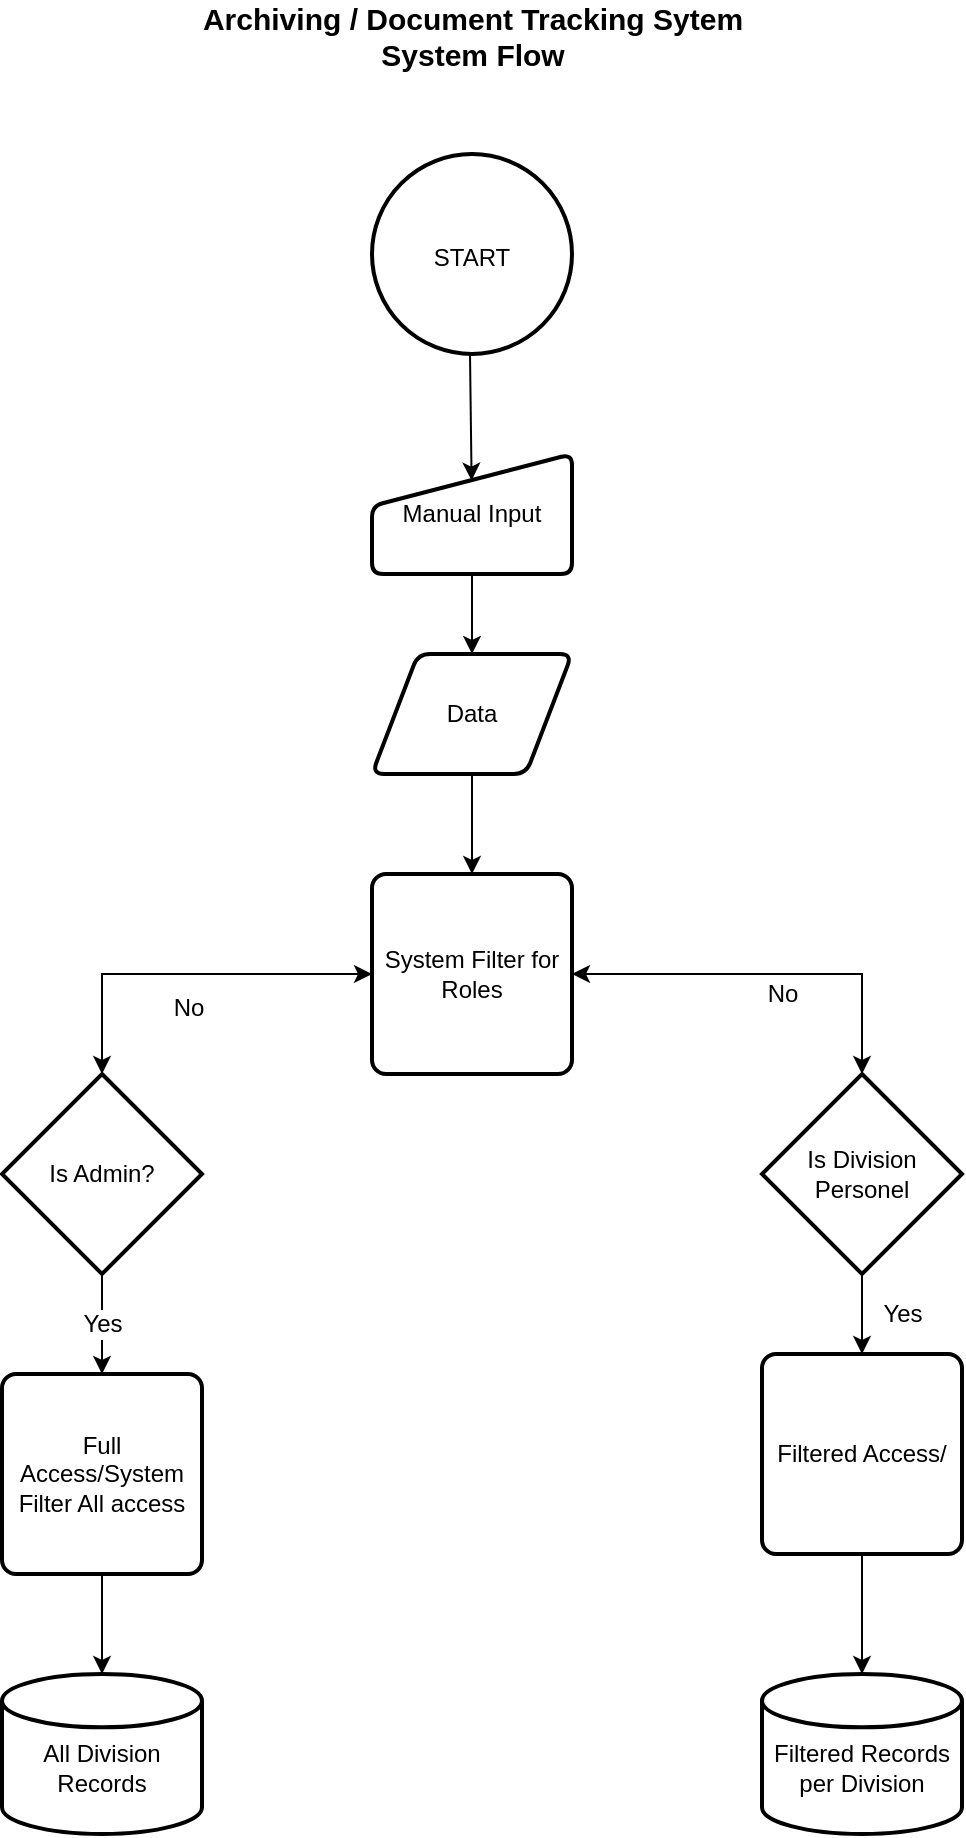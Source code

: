 <mxfile version="16.2.7" type="github"><diagram id="YdIZanKLmXwDBbqSDczY" name="Page-1"><mxGraphModel dx="1424" dy="776" grid="1" gridSize="10" guides="1" tooltips="1" connect="1" arrows="1" fold="1" page="1" pageScale="1" pageWidth="850" pageHeight="1100" math="0" shadow="0"><root><mxCell id="0"/><mxCell id="1" parent="0"/><mxCell id="pRbmmeZIC94oiXIY9vB7-1" value="&lt;b&gt;&lt;font style=&quot;font-size: 15px&quot;&gt;Archiving / Document Tracking Sytem&lt;br&gt;System Flow&lt;br&gt;&lt;br&gt;&lt;/font&gt;&lt;/b&gt;" style="text;html=1;resizable=0;autosize=1;align=center;verticalAlign=middle;points=[];fillColor=none;strokeColor=none;rounded=0;" vertex="1" parent="1"><mxGeometry x="280" y="35" width="290" height="50" as="geometry"/></mxCell><mxCell id="pRbmmeZIC94oiXIY9vB7-2" value="&lt;font style=&quot;font-size: 12px&quot;&gt;START&lt;/font&gt;" style="strokeWidth=2;html=1;shape=mxgraph.flowchart.start_2;whiteSpace=wrap;fontSize=15;" vertex="1" parent="1"><mxGeometry x="375" y="110" width="100" height="100" as="geometry"/></mxCell><mxCell id="pRbmmeZIC94oiXIY9vB7-3" value="Manual Input" style="html=1;strokeWidth=2;shape=manualInput;whiteSpace=wrap;rounded=1;size=26;arcSize=11;fontSize=12;" vertex="1" parent="1"><mxGeometry x="375" y="260" width="100" height="60" as="geometry"/></mxCell><mxCell id="pRbmmeZIC94oiXIY9vB7-4" value="" style="endArrow=classic;html=1;rounded=0;fontSize=12;entryX=0.498;entryY=0.221;entryDx=0;entryDy=0;entryPerimeter=0;" edge="1" parent="1" target="pRbmmeZIC94oiXIY9vB7-3"><mxGeometry width="50" height="50" relative="1" as="geometry"><mxPoint x="424" y="210" as="sourcePoint"/><mxPoint x="424" y="260" as="targetPoint"/></mxGeometry></mxCell><mxCell id="pRbmmeZIC94oiXIY9vB7-5" value="Data" style="shape=parallelogram;html=1;strokeWidth=2;perimeter=parallelogramPerimeter;whiteSpace=wrap;rounded=1;arcSize=12;size=0.23;fontSize=12;" vertex="1" parent="1"><mxGeometry x="375" y="360" width="100" height="60" as="geometry"/></mxCell><mxCell id="pRbmmeZIC94oiXIY9vB7-6" value="" style="endArrow=classic;html=1;rounded=0;fontSize=12;exitX=0.5;exitY=1;exitDx=0;exitDy=0;entryX=0.5;entryY=0;entryDx=0;entryDy=0;" edge="1" parent="1" source="pRbmmeZIC94oiXIY9vB7-3" target="pRbmmeZIC94oiXIY9vB7-5"><mxGeometry width="50" height="50" relative="1" as="geometry"><mxPoint x="434" y="220" as="sourcePoint"/><mxPoint x="434.625" y="270" as="targetPoint"/></mxGeometry></mxCell><mxCell id="pRbmmeZIC94oiXIY9vB7-7" value="System Filter for Roles&lt;br&gt;" style="rounded=1;whiteSpace=wrap;html=1;absoluteArcSize=1;arcSize=14;strokeWidth=2;fontSize=12;" vertex="1" parent="1"><mxGeometry x="375" y="470" width="100" height="100" as="geometry"/></mxCell><mxCell id="pRbmmeZIC94oiXIY9vB7-10" value="" style="endArrow=classic;html=1;rounded=0;fontSize=12;exitX=0.5;exitY=1;exitDx=0;exitDy=0;entryX=0.5;entryY=0;entryDx=0;entryDy=0;" edge="1" parent="1" source="pRbmmeZIC94oiXIY9vB7-5" target="pRbmmeZIC94oiXIY9vB7-7"><mxGeometry width="50" height="50" relative="1" as="geometry"><mxPoint x="435" y="330" as="sourcePoint"/><mxPoint x="435" y="370" as="targetPoint"/></mxGeometry></mxCell><mxCell id="pRbmmeZIC94oiXIY9vB7-23" value="Yes" style="edgeStyle=orthogonalEdgeStyle;rounded=0;orthogonalLoop=1;jettySize=auto;html=1;exitX=0.5;exitY=1;exitDx=0;exitDy=0;exitPerimeter=0;entryX=0.5;entryY=0;entryDx=0;entryDy=0;fontSize=12;" edge="1" parent="1" source="pRbmmeZIC94oiXIY9vB7-11" target="pRbmmeZIC94oiXIY9vB7-15"><mxGeometry relative="1" as="geometry"/></mxCell><mxCell id="pRbmmeZIC94oiXIY9vB7-11" value="Is Admin?" style="strokeWidth=2;html=1;shape=mxgraph.flowchart.decision;whiteSpace=wrap;fontSize=12;" vertex="1" parent="1"><mxGeometry x="190" y="570" width="100" height="100" as="geometry"/></mxCell><mxCell id="pRbmmeZIC94oiXIY9vB7-33" style="edgeStyle=orthogonalEdgeStyle;rounded=0;orthogonalLoop=1;jettySize=auto;html=1;exitX=0.5;exitY=1;exitDx=0;exitDy=0;entryX=0.5;entryY=0;entryDx=0;entryDy=0;entryPerimeter=0;fontSize=12;" edge="1" parent="1" source="pRbmmeZIC94oiXIY9vB7-15" target="pRbmmeZIC94oiXIY9vB7-17"><mxGeometry relative="1" as="geometry"/></mxCell><mxCell id="pRbmmeZIC94oiXIY9vB7-15" value="Full Access/System Filter All access" style="rounded=1;whiteSpace=wrap;html=1;absoluteArcSize=1;arcSize=14;strokeWidth=2;fontSize=12;" vertex="1" parent="1"><mxGeometry x="190" y="720" width="100" height="100" as="geometry"/></mxCell><mxCell id="pRbmmeZIC94oiXIY9vB7-17" value="&lt;br&gt;All Division Records" style="strokeWidth=2;html=1;shape=mxgraph.flowchart.database;whiteSpace=wrap;fontSize=12;" vertex="1" parent="1"><mxGeometry x="190" y="870" width="100" height="80" as="geometry"/></mxCell><mxCell id="pRbmmeZIC94oiXIY9vB7-24" value="No" style="endArrow=classic;startArrow=classic;html=1;rounded=0;fontSize=12;exitX=0.5;exitY=0;exitDx=0;exitDy=0;exitPerimeter=0;entryX=0;entryY=0.5;entryDx=0;entryDy=0;" edge="1" parent="1" source="pRbmmeZIC94oiXIY9vB7-11" target="pRbmmeZIC94oiXIY9vB7-7"><mxGeometry x="0.006" y="-17" width="50" height="50" relative="1" as="geometry"><mxPoint x="240" y="560" as="sourcePoint"/><mxPoint x="370" y="520" as="targetPoint"/><Array as="points"><mxPoint x="240" y="520"/><mxPoint x="320" y="520"/></Array><mxPoint as="offset"/></mxGeometry></mxCell><mxCell id="pRbmmeZIC94oiXIY9vB7-29" value="Yes&lt;br&gt;" style="edgeStyle=orthogonalEdgeStyle;rounded=0;orthogonalLoop=1;jettySize=auto;html=1;exitX=0.5;exitY=1;exitDx=0;exitDy=0;exitPerimeter=0;fontSize=12;" edge="1" parent="1" source="pRbmmeZIC94oiXIY9vB7-25" target="pRbmmeZIC94oiXIY9vB7-28"><mxGeometry y="20" relative="1" as="geometry"><mxPoint as="offset"/></mxGeometry></mxCell><mxCell id="pRbmmeZIC94oiXIY9vB7-25" value="Is Division&lt;br&gt;Personel" style="strokeWidth=2;html=1;shape=mxgraph.flowchart.decision;whiteSpace=wrap;fontSize=12;" vertex="1" parent="1"><mxGeometry x="570" y="570" width="100" height="100" as="geometry"/></mxCell><mxCell id="pRbmmeZIC94oiXIY9vB7-27" value="No" style="endArrow=classic;startArrow=classic;html=1;rounded=0;fontSize=12;entryX=0.5;entryY=0;entryDx=0;entryDy=0;entryPerimeter=0;exitX=1;exitY=0.5;exitDx=0;exitDy=0;" edge="1" parent="1" source="pRbmmeZIC94oiXIY9vB7-7" target="pRbmmeZIC94oiXIY9vB7-25"><mxGeometry x="0.077" y="-10" width="50" height="50" relative="1" as="geometry"><mxPoint x="400" y="680" as="sourcePoint"/><mxPoint x="450" y="630" as="targetPoint"/><Array as="points"><mxPoint x="620" y="520"/></Array><mxPoint as="offset"/></mxGeometry></mxCell><mxCell id="pRbmmeZIC94oiXIY9vB7-31" style="edgeStyle=orthogonalEdgeStyle;rounded=0;orthogonalLoop=1;jettySize=auto;html=1;exitX=0.5;exitY=1;exitDx=0;exitDy=0;fontSize=12;" edge="1" parent="1" source="pRbmmeZIC94oiXIY9vB7-28" target="pRbmmeZIC94oiXIY9vB7-30"><mxGeometry relative="1" as="geometry"/></mxCell><mxCell id="pRbmmeZIC94oiXIY9vB7-28" value="Filtered Access/" style="rounded=1;whiteSpace=wrap;html=1;absoluteArcSize=1;arcSize=14;strokeWidth=2;fontSize=12;" vertex="1" parent="1"><mxGeometry x="570" y="710" width="100" height="100" as="geometry"/></mxCell><mxCell id="pRbmmeZIC94oiXIY9vB7-30" value="&lt;br&gt;Filtered Records&lt;br&gt;per Division" style="strokeWidth=2;html=1;shape=mxgraph.flowchart.database;whiteSpace=wrap;fontSize=12;" vertex="1" parent="1"><mxGeometry x="570" y="870" width="100" height="80" as="geometry"/></mxCell></root></mxGraphModel></diagram></mxfile>